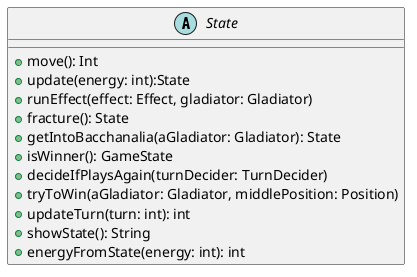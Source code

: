 @startuml
abstract State {
    +move(): Int
    +update(energy: int):State
    +runEffect(effect: Effect, gladiator: Gladiator)
    +fracture(): State
    +getIntoBacchanalia(aGladiator: Gladiator): State
    +isWinner(): GameState
    +decideIfPlaysAgain(turnDecider: TurnDecider)
    +tryToWin(aGladiator: Gladiator, middlePosition: Position)
    +updateTurn(turn: int): int
    +showState(): String
    +energyFromState(energy: int): int
}   
@enduml